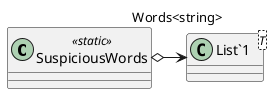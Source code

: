 @startuml
class SuspiciousWords <<static>> {
}
class "List`1"<T> {
}
SuspiciousWords o-> "Words<string>" "List`1"
@enduml
